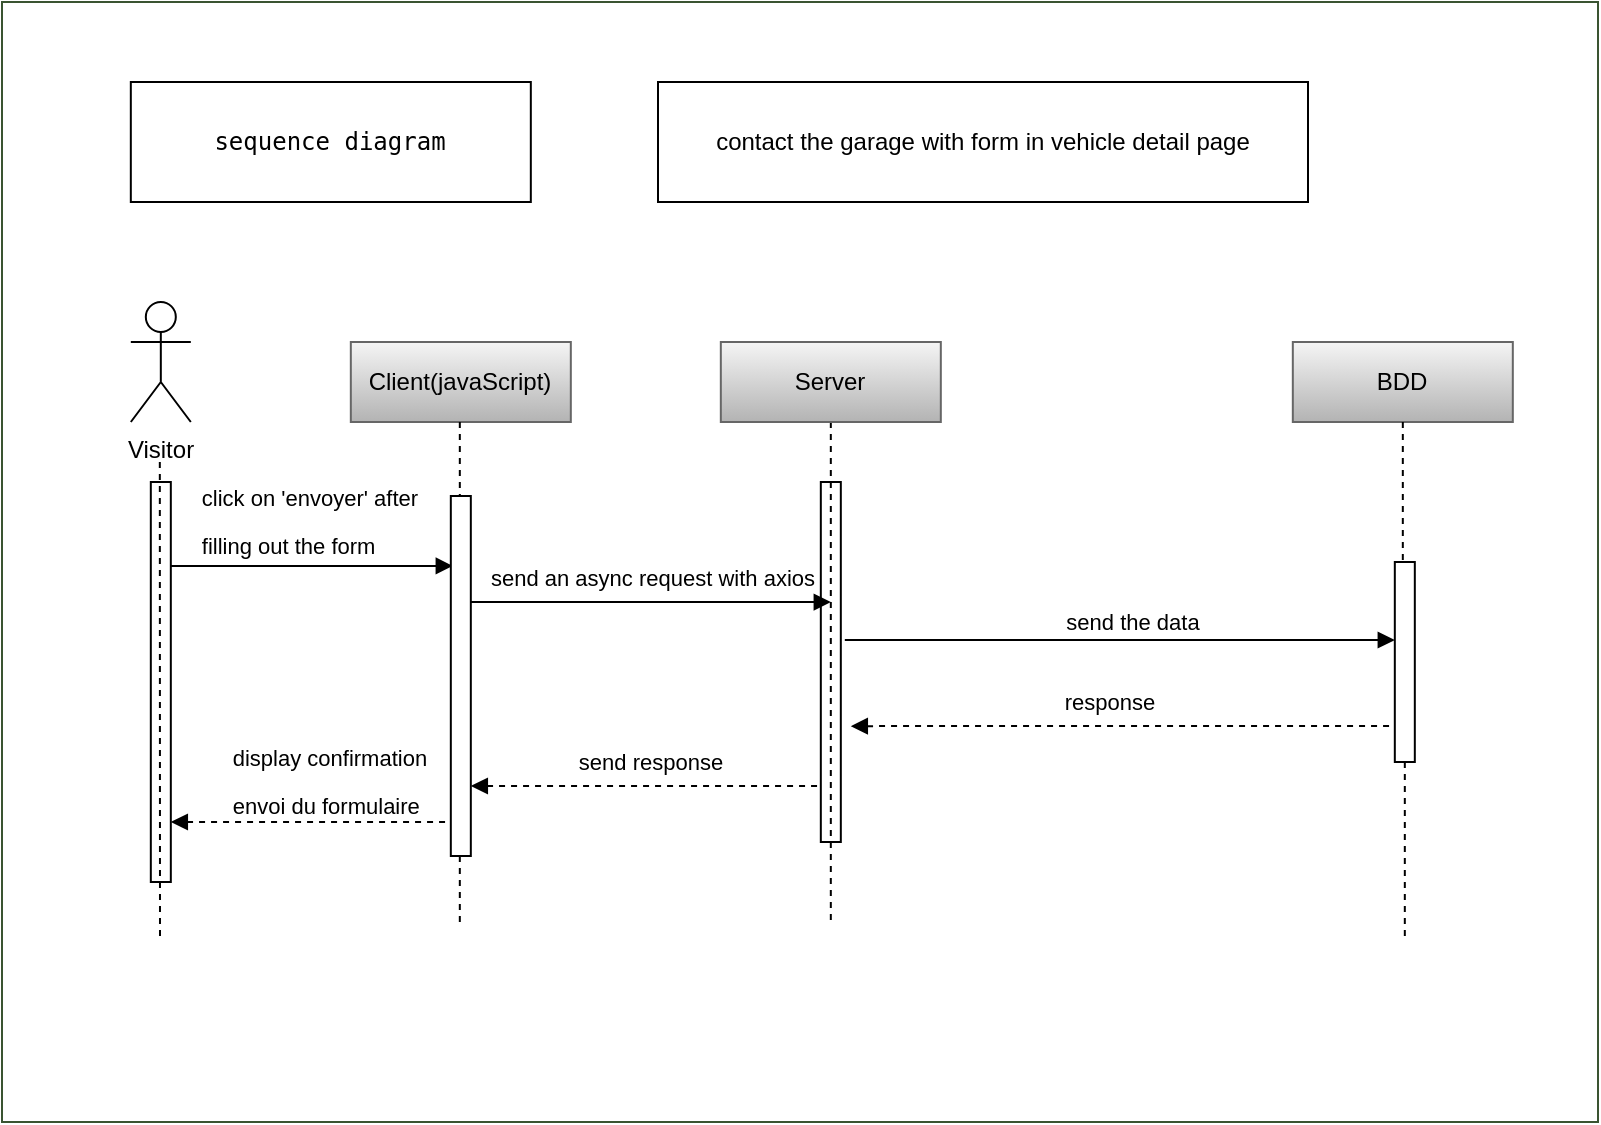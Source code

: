 <mxfile>
    <diagram id="wYmaX7Wk6WVJhjAOhJAz" name="Page-1">
        <mxGraphModel dx="2102" dy="-313" grid="1" gridSize="10" guides="1" tooltips="1" connect="1" arrows="1" fold="1" page="1" pageScale="1" pageWidth="850" pageHeight="1100" math="0" shadow="0">
            <root>
                <mxCell id="0"/>
                <mxCell id="1" parent="0"/>
                <mxCell id="2" value="App" style="rounded=0;whiteSpace=wrap;html=1;fontFamily=Helvetica;fontSize=30;fontColor=#ffffff;verticalAlign=top;fillColor=#FFFFFF;strokeColor=#3A5431;backgroundOutline=0;" parent="1" vertex="1">
                    <mxGeometry x="-48" y="1900" width="798" height="560" as="geometry"/>
                </mxCell>
                <mxCell id="3" value="&lt;pre dir=&quot;ltr&quot; data-ved=&quot;2ahUKEwjTnIHI8ouDAxXJUKQEHYWSAA4Q3ewLegQIBRAP&quot; style=&quot;text-align:left&quot; id=&quot;tw-target-text&quot; data-placeholder=&quot;Traduction&quot; class=&quot;tw-data-text tw-text-large tw-ta&quot;&gt;&lt;span lang=&quot;en&quot; class=&quot;Y2IQFc&quot;&gt;sequence diagram&lt;/span&gt;&lt;/pre&gt;" style="rounded=0;whiteSpace=wrap;html=1;fontColor=#000000;labelBackgroundColor=#FFFFFF;strokeColor=#000000;fillColor=#FFFFFF;" parent="1" vertex="1">
                    <mxGeometry x="16.41" y="1940" width="200" height="60" as="geometry"/>
                </mxCell>
                <mxCell id="10" value="contact the garage with form in vehicle detail page" style="rounded=0;whiteSpace=wrap;html=1;fontColor=#000000;labelBackgroundColor=#FFFFFF;fillColor=#FFFFFF;strokeColor=#000000;" parent="1" vertex="1">
                    <mxGeometry x="280" y="1940" width="325" height="60" as="geometry"/>
                </mxCell>
                <mxCell id="24" value="Visitor" style="shape=umlActor;verticalLabelPosition=bottom;verticalAlign=top;html=1;fontColor=#000000;labelBackgroundColor=#FFFFFF;strokeColor=#000000;" vertex="1" parent="1">
                    <mxGeometry x="16.41" y="2050" width="30" height="60" as="geometry"/>
                </mxCell>
                <mxCell id="25" value="" style="html=1;points=[];perimeter=orthogonalPerimeter;fontColor=#000000;labelBackgroundColor=#FFFFFF;" vertex="1" parent="1">
                    <mxGeometry x="26.41" y="2140" width="10" height="200" as="geometry"/>
                </mxCell>
                <mxCell id="26" value="" style="html=1;points=[];perimeter=orthogonalPerimeter;fontColor=#000000;labelBackgroundColor=#FFFFFF;" vertex="1" parent="1">
                    <mxGeometry x="361.41" y="2140" width="10" height="180" as="geometry"/>
                </mxCell>
                <mxCell id="27" style="edgeStyle=none;html=1;dashed=1;fontFamily=Helvetica;startArrow=none;startFill=0;endArrow=none;endFill=0;fontColor=#000000;labelBackgroundColor=#FFFFFF;strokeColor=#000000;" edge="1" parent="1" source="28">
                    <mxGeometry relative="1" as="geometry">
                        <mxPoint x="366.41" y="2360" as="targetPoint"/>
                    </mxGeometry>
                </mxCell>
                <mxCell id="28" value="Server" style="rounded=0;whiteSpace=wrap;html=1;labelBackgroundColor=none;fillColor=#f5f5f5;strokeColor=#666666;gradientColor=#b3b3b3;fontColor=#000000;" vertex="1" parent="1">
                    <mxGeometry x="311.41" y="2070" width="110" height="40" as="geometry"/>
                </mxCell>
                <mxCell id="29" value="BDD" style="rounded=0;whiteSpace=wrap;html=1;labelBackgroundColor=none;fillColor=#f5f5f5;strokeColor=#666666;gradientColor=#b3b3b3;fontColor=#000000;" vertex="1" parent="1">
                    <mxGeometry x="597.41" y="2070" width="110" height="40" as="geometry"/>
                </mxCell>
                <mxCell id="30" style="edgeStyle=none;html=1;entryX=0;entryY=0.233;entryDx=0;entryDy=0;entryPerimeter=0;endArrow=block;endFill=1;fontColor=#000000;labelBackgroundColor=#FFFFFF;strokeColor=#000000;" edge="1" parent="1">
                    <mxGeometry relative="1" as="geometry">
                        <mxPoint x="36.41" y="2182" as="sourcePoint"/>
                        <mxPoint x="177.41" y="2181.94" as="targetPoint"/>
                        <Array as="points"/>
                    </mxGeometry>
                </mxCell>
                <mxCell id="31" value="&lt;pre dir=&quot;ltr&quot; data-ved=&quot;2ahUKEwiWief8te6CAxUTfqQEHRUeBPsQ3ewLegQICBAP&quot; style=&quot;text-align:left&quot; id=&quot;tw-target-text&quot; data-placeholder=&quot;Traduction&quot; class=&quot;tw-data-text tw-text-large tw-ta&quot;&gt;&lt;pre dir=&quot;ltr&quot; data-ved=&quot;2ahUKEwiWief8te6CAxUTfqQEHRUeBPsQ3ewLegQICBAP&quot; id=&quot;tw-target-text&quot; data-placeholder=&quot;Traduction&quot; class=&quot;tw-data-text tw-text-large tw-ta&quot;&gt;&lt;font face=&quot;Helvetica&quot;&gt;click on 'envoyer' after &lt;/font&gt;&lt;/pre&gt;&lt;pre dir=&quot;ltr&quot; data-ved=&quot;2ahUKEwiWief8te6CAxUTfqQEHRUeBPsQ3ewLegQICBAP&quot; id=&quot;tw-target-text&quot; data-placeholder=&quot;Traduction&quot; class=&quot;tw-data-text tw-text-large tw-ta&quot;&gt;&lt;font face=&quot;Helvetica&quot;&gt;filling out the form&lt;/font&gt;&lt;/pre&gt;&lt;/pre&gt;" style="edgeLabel;html=1;align=center;verticalAlign=middle;resizable=0;points=[];fontColor=#000000;labelBackgroundColor=none;" vertex="1" connectable="0" parent="30">
                    <mxGeometry x="0.172" y="-1" relative="1" as="geometry">
                        <mxPoint x="-12" y="-23" as="offset"/>
                    </mxGeometry>
                </mxCell>
                <mxCell id="32" style="edgeStyle=none;html=1;endArrow=block;endFill=1;fontColor=#000000;labelBackgroundColor=#FFFFFF;strokeColor=#000000;" edge="1" parent="1">
                    <mxGeometry relative="1" as="geometry">
                        <mxPoint x="373.41" y="2219" as="sourcePoint"/>
                        <mxPoint x="648.41" y="2219" as="targetPoint"/>
                    </mxGeometry>
                </mxCell>
                <mxCell id="33" value="&lt;pre dir=&quot;ltr&quot; data-ved=&quot;2ahUKEwiWief8te6CAxUTfqQEHRUeBPsQ3ewLegQICBAP&quot; style=&quot;text-align:left&quot; id=&quot;tw-target-text&quot; data-placeholder=&quot;Traduction&quot; class=&quot;tw-data-text tw-text-large tw-ta&quot;&gt;&lt;pre dir=&quot;ltr&quot; data-ved=&quot;2ahUKEwiWief8te6CAxUTfqQEHRUeBPsQ3ewLegQICBAP&quot; id=&quot;tw-target-text&quot; data-placeholder=&quot;Traduction&quot; class=&quot;tw-data-text tw-text-large tw-ta&quot;&gt;&lt;font face=&quot;Helvetica&quot;&gt;send the data&lt;/font&gt;&lt;/pre&gt;&lt;/pre&gt;" style="edgeLabel;html=1;align=center;verticalAlign=middle;resizable=0;points=[];fontColor=#000000;labelBackgroundColor=none;" vertex="1" connectable="0" parent="32">
                    <mxGeometry x="0.172" y="-1" relative="1" as="geometry">
                        <mxPoint x="-18" y="-10" as="offset"/>
                    </mxGeometry>
                </mxCell>
                <mxCell id="34" style="edgeStyle=none;html=1;entryX=0.1;entryY=0.073;entryDx=0;entryDy=0;entryPerimeter=0;endArrow=none;endFill=0;startArrow=block;startFill=1;dashed=1;exitX=1.5;exitY=0.523;exitDx=0;exitDy=0;exitPerimeter=0;fontColor=#000000;labelBackgroundColor=#FFFFFF;strokeColor=#000000;" edge="1" parent="1">
                    <mxGeometry relative="1" as="geometry">
                        <mxPoint x="376.41" y="2262.07" as="sourcePoint"/>
                        <mxPoint x="647.41" y="2261.95" as="targetPoint"/>
                    </mxGeometry>
                </mxCell>
                <mxCell id="35" value="&lt;pre dir=&quot;ltr&quot; data-ved=&quot;2ahUKEwiWief8te6CAxUTfqQEHRUeBPsQ3ewLegQICBAP&quot; style=&quot;text-align:left&quot; id=&quot;tw-target-text&quot; data-placeholder=&quot;Traduction&quot; class=&quot;tw-data-text tw-text-large tw-ta&quot;&gt;&lt;pre dir=&quot;ltr&quot; data-ved=&quot;2ahUKEwiWief8te6CAxUTfqQEHRUeBPsQ3ewLegQICBAP&quot; id=&quot;tw-target-text&quot; data-placeholder=&quot;Traduction&quot; class=&quot;tw-data-text tw-text-large tw-ta&quot;&gt;&lt;font face=&quot;Helvetica&quot;&gt;response &lt;/font&gt;&lt;/pre&gt;&lt;/pre&gt;" style="edgeLabel;html=1;align=center;verticalAlign=middle;resizable=0;points=[];fontColor=#000000;labelBackgroundColor=none;" vertex="1" connectable="0" parent="34">
                    <mxGeometry x="0.172" y="-1" relative="1" as="geometry">
                        <mxPoint x="-29" y="-13" as="offset"/>
                    </mxGeometry>
                </mxCell>
                <mxCell id="36" value="&lt;br&gt;" style="edgeLabel;html=1;align=center;verticalAlign=middle;resizable=0;points=[];fontFamily=Helvetica;fontColor=#000000;labelBackgroundColor=#FFFFFF;" vertex="1" connectable="0" parent="34">
                    <mxGeometry x="0.683" y="-1" relative="1" as="geometry">
                        <mxPoint as="offset"/>
                    </mxGeometry>
                </mxCell>
                <mxCell id="37" style="edgeStyle=none;html=1;entryX=0.1;entryY=0.073;entryDx=0;entryDy=0;entryPerimeter=0;endArrow=none;endFill=0;startArrow=block;startFill=1;dashed=1;fontColor=#000000;labelBackgroundColor=#FFFFFF;strokeColor=#000000;" edge="1" parent="1" source="46">
                    <mxGeometry relative="1" as="geometry">
                        <mxPoint x="35.41" y="2292" as="sourcePoint"/>
                        <mxPoint x="361.41" y="2292" as="targetPoint"/>
                    </mxGeometry>
                </mxCell>
                <mxCell id="38" value="&lt;pre dir=&quot;ltr&quot; data-ved=&quot;2ahUKEwiWief8te6CAxUTfqQEHRUeBPsQ3ewLegQICBAP&quot; style=&quot;text-align:left&quot; id=&quot;tw-target-text&quot; data-placeholder=&quot;Traduction&quot; class=&quot;tw-data-text tw-text-large tw-ta&quot;&gt;&lt;font face=&quot;Helvetica&quot;&gt;send response&lt;/font&gt;&lt;/pre&gt;" style="edgeLabel;html=1;align=center;verticalAlign=middle;resizable=0;points=[];fontColor=#000000;labelBackgroundColor=none;" vertex="1" connectable="0" parent="37">
                    <mxGeometry x="0.172" y="-1" relative="1" as="geometry">
                        <mxPoint x="-13" y="-13" as="offset"/>
                    </mxGeometry>
                </mxCell>
                <mxCell id="39" value="" style="edgeStyle=none;html=1;dashed=1;fontFamily=Helvetica;startArrow=none;startFill=0;endArrow=none;endFill=0;fontColor=#000000;labelBackgroundColor=#FFFFFF;strokeColor=#000000;" edge="1" parent="1" source="29" target="40">
                    <mxGeometry relative="1" as="geometry">
                        <mxPoint x="652.41" y="2660" as="targetPoint"/>
                        <mxPoint x="652.41" y="2110" as="sourcePoint"/>
                    </mxGeometry>
                </mxCell>
                <mxCell id="40" value="" style="html=1;points=[];perimeter=orthogonalPerimeter;fontColor=#000000;labelBackgroundColor=#FFFFFF;" vertex="1" parent="1">
                    <mxGeometry x="648.41" y="2180" width="10" height="100" as="geometry"/>
                </mxCell>
                <mxCell id="41" value="" style="edgeStyle=none;html=1;dashed=1;fontFamily=Helvetica;startArrow=none;startFill=0;endArrow=none;endFill=0;fontColor=#000000;labelBackgroundColor=#FFFFFF;strokeColor=#000000;" edge="1" parent="1" source="40">
                    <mxGeometry relative="1" as="geometry">
                        <mxPoint x="653.41" y="2370" as="targetPoint"/>
                        <mxPoint x="652.41" y="2280" as="sourcePoint"/>
                    </mxGeometry>
                </mxCell>
                <mxCell id="42" style="edgeStyle=none;html=1;dashed=1;fontFamily=Helvetica;startArrow=none;startFill=0;endArrow=none;endFill=0;fontColor=#000000;labelBackgroundColor=#FFFFFF;strokeColor=#000000;" edge="1" parent="1">
                    <mxGeometry relative="1" as="geometry">
                        <mxPoint x="31" y="2370" as="targetPoint"/>
                        <mxPoint x="30.91" y="2130" as="sourcePoint"/>
                    </mxGeometry>
                </mxCell>
                <mxCell id="43" value="Client(javaScript)" style="rounded=0;whiteSpace=wrap;html=1;labelBackgroundColor=none;fillColor=#f5f5f5;strokeColor=#666666;gradientColor=#b3b3b3;fontColor=#000000;" vertex="1" parent="1">
                    <mxGeometry x="126.41" y="2070" width="110" height="40" as="geometry"/>
                </mxCell>
                <mxCell id="44" style="edgeStyle=none;html=1;dashed=1;fontFamily=Helvetica;startArrow=none;startFill=0;endArrow=none;endFill=0;fontColor=#000000;labelBackgroundColor=#FFFFFF;strokeColor=#000000;" edge="1" parent="1" source="46">
                    <mxGeometry relative="1" as="geometry">
                        <mxPoint x="180.91" y="2360" as="targetPoint"/>
                        <mxPoint x="180.91" y="2110" as="sourcePoint"/>
                    </mxGeometry>
                </mxCell>
                <mxCell id="45" value="" style="edgeStyle=none;html=1;dashed=1;fontFamily=Helvetica;startArrow=none;startFill=0;endArrow=none;endFill=0;fontColor=#000000;labelBackgroundColor=#FFFFFF;strokeColor=#000000;" edge="1" parent="1" target="46">
                    <mxGeometry relative="1" as="geometry">
                        <mxPoint x="180.91" y="2360" as="targetPoint"/>
                        <mxPoint x="180.91" y="2110" as="sourcePoint"/>
                    </mxGeometry>
                </mxCell>
                <mxCell id="46" value="" style="html=1;points=[];perimeter=orthogonalPerimeter;fontColor=#000000;labelBackgroundColor=#FFFFFF;" vertex="1" parent="1">
                    <mxGeometry x="176.41" y="2147" width="10" height="180" as="geometry"/>
                </mxCell>
                <mxCell id="47" style="edgeStyle=none;html=1;endArrow=block;endFill=1;fontColor=#000000;labelBackgroundColor=#FFFFFF;strokeColor=#000000;" edge="1" parent="1">
                    <mxGeometry relative="1" as="geometry">
                        <mxPoint x="186.41" y="2200.06" as="sourcePoint"/>
                        <mxPoint x="366.41" y="2200" as="targetPoint"/>
                        <Array as="points"/>
                    </mxGeometry>
                </mxCell>
                <mxCell id="48" value="&lt;pre dir=&quot;ltr&quot; data-ved=&quot;2ahUKEwiWief8te6CAxUTfqQEHRUeBPsQ3ewLegQICBAP&quot; style=&quot;text-align:left&quot; id=&quot;tw-target-text&quot; data-placeholder=&quot;Traduction&quot; class=&quot;tw-data-text tw-text-large tw-ta&quot;&gt;&lt;font face=&quot;Helvetica&quot;&gt;send an async request with axios&lt;/font&gt;&lt;/pre&gt;" style="edgeLabel;html=1;align=center;verticalAlign=middle;resizable=0;points=[];fontColor=#000000;labelBackgroundColor=none;" vertex="1" connectable="0" parent="47">
                    <mxGeometry x="0.172" y="-1" relative="1" as="geometry">
                        <mxPoint x="-15" y="-13" as="offset"/>
                    </mxGeometry>
                </mxCell>
                <mxCell id="49" style="edgeStyle=none;html=1;endArrow=none;endFill=0;startArrow=block;startFill=1;dashed=1;fontColor=#000000;labelBackgroundColor=#FFFFFF;strokeColor=#000000;" edge="1" parent="1">
                    <mxGeometry relative="1" as="geometry">
                        <mxPoint x="36.41" y="2310" as="sourcePoint"/>
                        <mxPoint x="176.41" y="2310" as="targetPoint"/>
                    </mxGeometry>
                </mxCell>
                <mxCell id="50" value="&lt;pre dir=&quot;ltr&quot; data-ved=&quot;2ahUKEwiWief8te6CAxUTfqQEHRUeBPsQ3ewLegQICBAP&quot; style=&quot;text-align:left&quot; id=&quot;tw-target-text&quot; data-placeholder=&quot;Traduction&quot; class=&quot;tw-data-text tw-text-large tw-ta&quot;&gt;&lt;pre dir=&quot;ltr&quot; data-ved=&quot;2ahUKEwiWief8te6CAxUTfqQEHRUeBPsQ3ewLegQICBAP&quot; id=&quot;tw-target-text&quot; data-placeholder=&quot;Traduction&quot; class=&quot;tw-data-text tw-text-large tw-ta&quot;&gt;&lt;font face=&quot;Helvetica&quot;&gt;display confirmation &lt;/font&gt;&lt;/pre&gt;&lt;pre dir=&quot;ltr&quot; data-ved=&quot;2ahUKEwiWief8te6CAxUTfqQEHRUeBPsQ3ewLegQICBAP&quot; id=&quot;tw-target-text&quot; data-placeholder=&quot;Traduction&quot; class=&quot;tw-data-text tw-text-large tw-ta&quot;&gt;&lt;font face=&quot;Helvetica&quot;&gt;envoi du formulaire&lt;/font&gt;&lt;/pre&gt;&lt;/pre&gt;" style="edgeLabel;html=1;align=center;verticalAlign=middle;resizable=0;points=[];fontColor=#000000;labelBackgroundColor=none;" vertex="1" connectable="0" parent="49">
                    <mxGeometry x="0.172" y="-1" relative="1" as="geometry">
                        <mxPoint x="-2" y="-21" as="offset"/>
                    </mxGeometry>
                </mxCell>
            </root>
        </mxGraphModel>
    </diagram>
</mxfile>